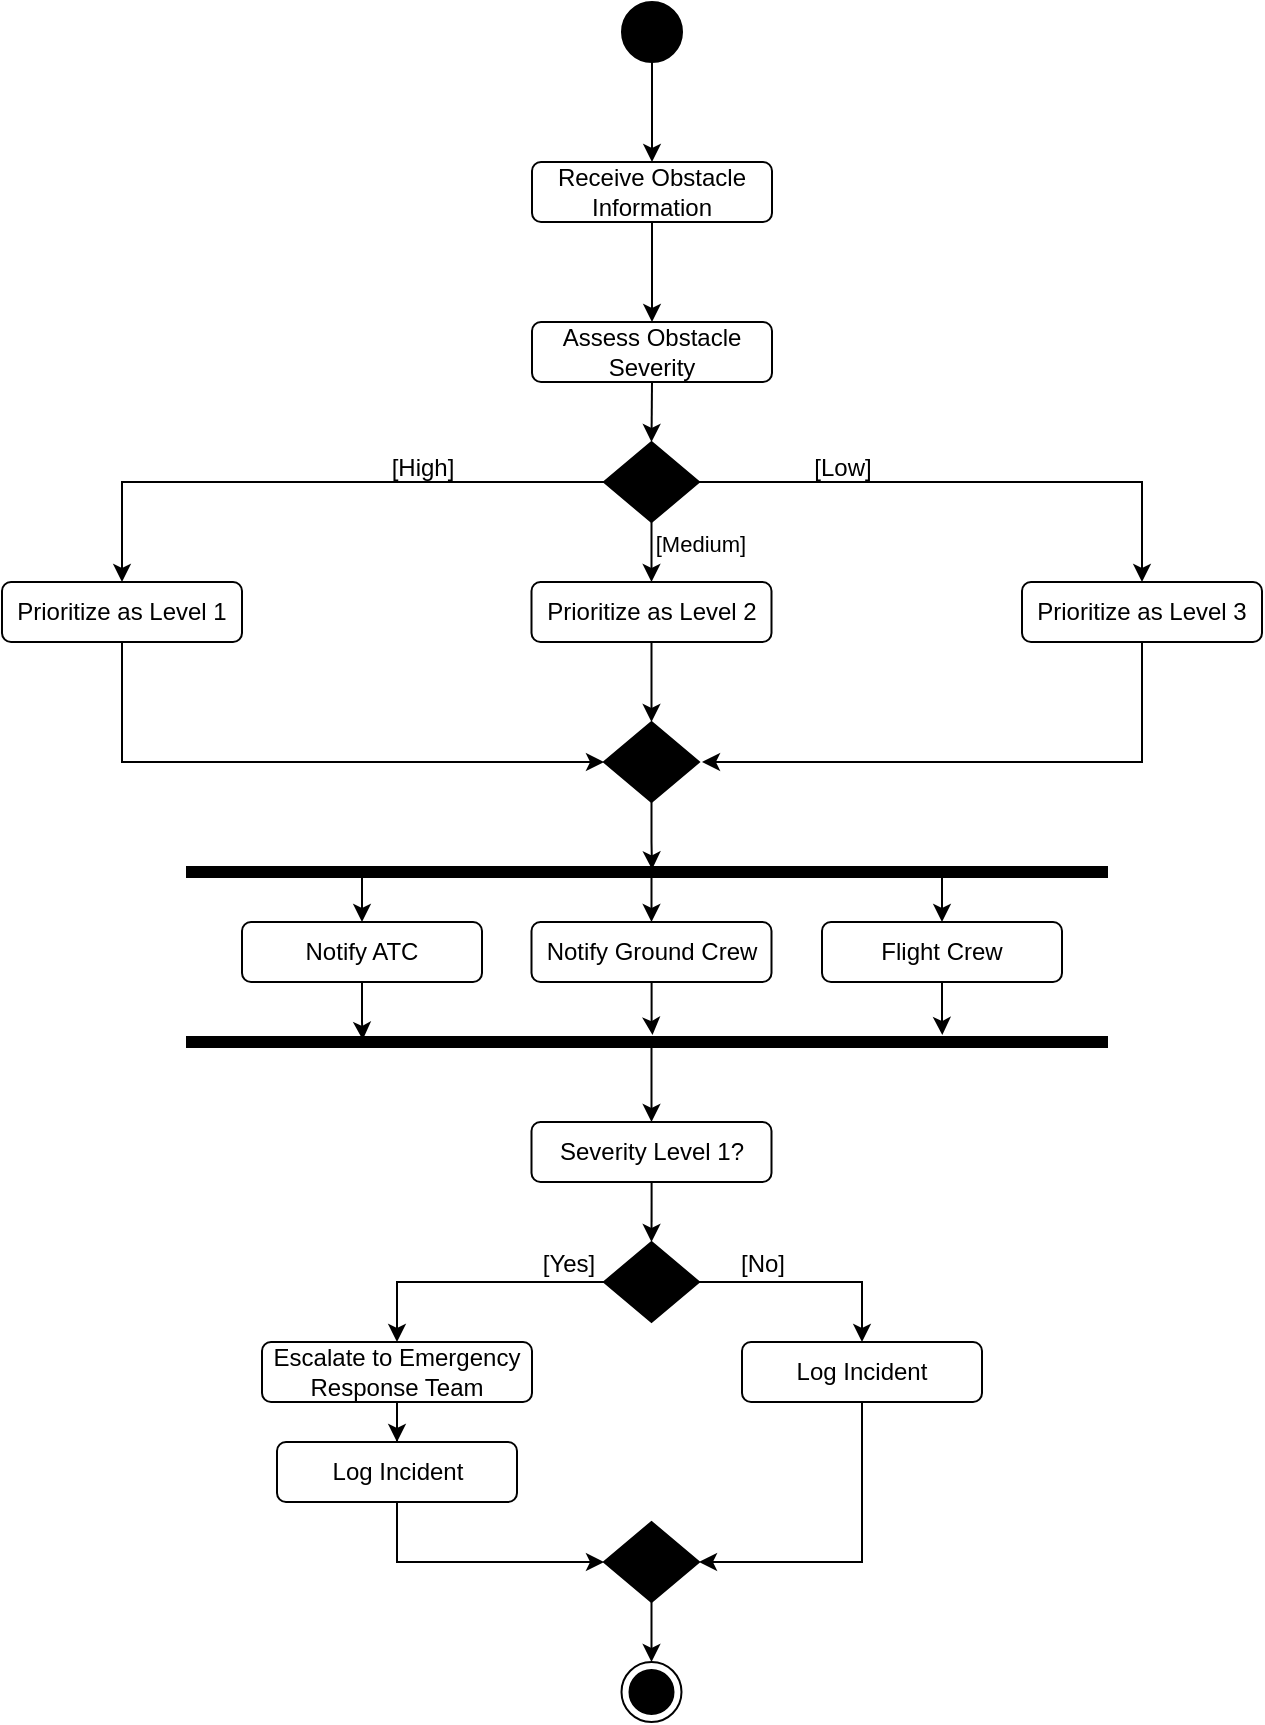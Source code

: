 <mxfile version="24.6.4" type="github">
  <diagram name="Page-1" id="RbYVNUO_0ledPRzvL0do">
    <mxGraphModel dx="1290" dy="522" grid="1" gridSize="10" guides="1" tooltips="1" connect="1" arrows="1" fold="1" page="1" pageScale="1" pageWidth="850" pageHeight="1100" math="0" shadow="0">
      <root>
        <mxCell id="0" />
        <mxCell id="1" parent="0" />
        <mxCell id="DpKn1XdtE9ZYluoUzWwP-1" value="" style="ellipse;fillColor=strokeColor;html=1;" vertex="1" parent="1">
          <mxGeometry x="410" y="1060" width="30" height="30" as="geometry" />
        </mxCell>
        <mxCell id="DpKn1XdtE9ZYluoUzWwP-2" value="" style="endArrow=classic;html=1;rounded=0;exitX=0.5;exitY=1;exitDx=0;exitDy=0;" edge="1" parent="1" source="DpKn1XdtE9ZYluoUzWwP-1">
          <mxGeometry width="50" height="50" relative="1" as="geometry">
            <mxPoint x="750" y="1210" as="sourcePoint" />
            <mxPoint x="425" y="1140" as="targetPoint" />
          </mxGeometry>
        </mxCell>
        <mxCell id="DpKn1XdtE9ZYluoUzWwP-3" style="edgeStyle=orthogonalEdgeStyle;rounded=0;orthogonalLoop=1;jettySize=auto;html=1;entryX=0.5;entryY=0;entryDx=0;entryDy=0;" edge="1" parent="1" source="DpKn1XdtE9ZYluoUzWwP-4" target="DpKn1XdtE9ZYluoUzWwP-6">
          <mxGeometry relative="1" as="geometry">
            <mxPoint x="425" y="1310" as="targetPoint" />
          </mxGeometry>
        </mxCell>
        <mxCell id="DpKn1XdtE9ZYluoUzWwP-4" value="Receive Obstacle Information" style="rounded=1;whiteSpace=wrap;html=1;" vertex="1" parent="1">
          <mxGeometry x="365" y="1140" width="120" height="30" as="geometry" />
        </mxCell>
        <mxCell id="DpKn1XdtE9ZYluoUzWwP-5" style="edgeStyle=orthogonalEdgeStyle;rounded=0;orthogonalLoop=1;jettySize=auto;html=1;exitX=0.5;exitY=1;exitDx=0;exitDy=0;entryX=0.5;entryY=0;entryDx=0;entryDy=0;" edge="1" parent="1" source="DpKn1XdtE9ZYluoUzWwP-6" target="DpKn1XdtE9ZYluoUzWwP-11">
          <mxGeometry relative="1" as="geometry">
            <mxPoint x="425" y="1300" as="targetPoint" />
          </mxGeometry>
        </mxCell>
        <mxCell id="DpKn1XdtE9ZYluoUzWwP-6" value="Assess Obstacle Severity" style="rounded=1;whiteSpace=wrap;html=1;" vertex="1" parent="1">
          <mxGeometry x="365" y="1220" width="120" height="30" as="geometry" />
        </mxCell>
        <mxCell id="DpKn1XdtE9ZYluoUzWwP-7" style="edgeStyle=orthogonalEdgeStyle;rounded=0;orthogonalLoop=1;jettySize=auto;html=1;entryX=0.5;entryY=0;entryDx=0;entryDy=0;" edge="1" parent="1" source="DpKn1XdtE9ZYluoUzWwP-11" target="DpKn1XdtE9ZYluoUzWwP-15">
          <mxGeometry relative="1" as="geometry" />
        </mxCell>
        <mxCell id="DpKn1XdtE9ZYluoUzWwP-8" value="[Medium]" style="edgeLabel;html=1;align=center;verticalAlign=middle;resizable=0;points=[];" vertex="1" connectable="0" parent="DpKn1XdtE9ZYluoUzWwP-7">
          <mxGeometry x="-0.313" y="2" relative="1" as="geometry">
            <mxPoint x="22" as="offset" />
          </mxGeometry>
        </mxCell>
        <mxCell id="DpKn1XdtE9ZYluoUzWwP-9" style="edgeStyle=orthogonalEdgeStyle;rounded=0;orthogonalLoop=1;jettySize=auto;html=1;entryX=0.5;entryY=0;entryDx=0;entryDy=0;" edge="1" parent="1" source="DpKn1XdtE9ZYluoUzWwP-11" target="DpKn1XdtE9ZYluoUzWwP-13">
          <mxGeometry relative="1" as="geometry" />
        </mxCell>
        <mxCell id="DpKn1XdtE9ZYluoUzWwP-10" style="edgeStyle=orthogonalEdgeStyle;rounded=0;orthogonalLoop=1;jettySize=auto;html=1;entryX=0.5;entryY=0;entryDx=0;entryDy=0;" edge="1" parent="1" source="DpKn1XdtE9ZYluoUzWwP-11" target="DpKn1XdtE9ZYluoUzWwP-17">
          <mxGeometry relative="1" as="geometry" />
        </mxCell>
        <mxCell id="DpKn1XdtE9ZYluoUzWwP-11" value="" style="rhombus;fillColor=#000000;" vertex="1" parent="1">
          <mxGeometry x="401" y="1280" width="47.5" height="40" as="geometry" />
        </mxCell>
        <mxCell id="DpKn1XdtE9ZYluoUzWwP-12" style="edgeStyle=orthogonalEdgeStyle;rounded=0;orthogonalLoop=1;jettySize=auto;html=1;entryX=0;entryY=0.5;entryDx=0;entryDy=0;" edge="1" parent="1" source="DpKn1XdtE9ZYluoUzWwP-13" target="DpKn1XdtE9ZYluoUzWwP-21">
          <mxGeometry relative="1" as="geometry">
            <Array as="points">
              <mxPoint x="160" y="1440" />
            </Array>
          </mxGeometry>
        </mxCell>
        <mxCell id="DpKn1XdtE9ZYluoUzWwP-13" value="Prioritize as Level 1" style="rounded=1;whiteSpace=wrap;html=1;" vertex="1" parent="1">
          <mxGeometry x="100" y="1350" width="120" height="30" as="geometry" />
        </mxCell>
        <mxCell id="DpKn1XdtE9ZYluoUzWwP-14" style="edgeStyle=orthogonalEdgeStyle;rounded=0;orthogonalLoop=1;jettySize=auto;html=1;entryX=0.5;entryY=0;entryDx=0;entryDy=0;" edge="1" parent="1" source="DpKn1XdtE9ZYluoUzWwP-15" target="DpKn1XdtE9ZYluoUzWwP-21">
          <mxGeometry relative="1" as="geometry" />
        </mxCell>
        <mxCell id="DpKn1XdtE9ZYluoUzWwP-15" value="Prioritize as Level 2" style="rounded=1;whiteSpace=wrap;html=1;" vertex="1" parent="1">
          <mxGeometry x="364.75" y="1350" width="120" height="30" as="geometry" />
        </mxCell>
        <mxCell id="DpKn1XdtE9ZYluoUzWwP-16" style="edgeStyle=orthogonalEdgeStyle;rounded=0;orthogonalLoop=1;jettySize=auto;html=1;" edge="1" parent="1" source="DpKn1XdtE9ZYluoUzWwP-17">
          <mxGeometry relative="1" as="geometry">
            <mxPoint x="450" y="1440" as="targetPoint" />
            <Array as="points">
              <mxPoint x="670" y="1440" />
            </Array>
          </mxGeometry>
        </mxCell>
        <mxCell id="DpKn1XdtE9ZYluoUzWwP-17" value="Prioritize as Level 3" style="rounded=1;whiteSpace=wrap;html=1;" vertex="1" parent="1">
          <mxGeometry x="610" y="1350" width="120" height="30" as="geometry" />
        </mxCell>
        <mxCell id="DpKn1XdtE9ZYluoUzWwP-18" value="[High]" style="text;html=1;align=center;verticalAlign=middle;resizable=0;points=[];autosize=1;strokeColor=none;fillColor=none;" vertex="1" parent="1">
          <mxGeometry x="285" y="1278" width="50" height="30" as="geometry" />
        </mxCell>
        <mxCell id="DpKn1XdtE9ZYluoUzWwP-19" value="[Low]" style="text;html=1;align=center;verticalAlign=middle;resizable=0;points=[];autosize=1;strokeColor=none;fillColor=none;" vertex="1" parent="1">
          <mxGeometry x="495" y="1278" width="50" height="30" as="geometry" />
        </mxCell>
        <mxCell id="DpKn1XdtE9ZYluoUzWwP-20" value="Notify ATC" style="rounded=1;whiteSpace=wrap;html=1;" vertex="1" parent="1">
          <mxGeometry x="220" y="1520" width="120" height="30" as="geometry" />
        </mxCell>
        <mxCell id="DpKn1XdtE9ZYluoUzWwP-21" value="" style="rhombus;fillColor=#000000;" vertex="1" parent="1">
          <mxGeometry x="401" y="1420" width="47.5" height="40" as="geometry" />
        </mxCell>
        <mxCell id="DpKn1XdtE9ZYluoUzWwP-22" style="edgeStyle=orthogonalEdgeStyle;rounded=0;orthogonalLoop=1;jettySize=auto;html=1;entryX=0.5;entryY=0;entryDx=0;entryDy=0;" edge="1" parent="1" source="DpKn1XdtE9ZYluoUzWwP-25" target="DpKn1XdtE9ZYluoUzWwP-26">
          <mxGeometry relative="1" as="geometry">
            <Array as="points">
              <mxPoint x="420" y="1510" />
              <mxPoint x="420" y="1510" />
            </Array>
          </mxGeometry>
        </mxCell>
        <mxCell id="DpKn1XdtE9ZYluoUzWwP-23" style="edgeStyle=orthogonalEdgeStyle;rounded=0;orthogonalLoop=1;jettySize=auto;html=1;entryX=0.5;entryY=0;entryDx=0;entryDy=0;" edge="1" parent="1" source="DpKn1XdtE9ZYluoUzWwP-25" target="DpKn1XdtE9ZYluoUzWwP-20">
          <mxGeometry relative="1" as="geometry">
            <Array as="points">
              <mxPoint x="280" y="1500" />
              <mxPoint x="280" y="1500" />
            </Array>
          </mxGeometry>
        </mxCell>
        <mxCell id="DpKn1XdtE9ZYluoUzWwP-24" style="edgeStyle=orthogonalEdgeStyle;rounded=0;orthogonalLoop=1;jettySize=auto;html=1;entryX=0.5;entryY=0;entryDx=0;entryDy=0;" edge="1" parent="1" source="DpKn1XdtE9ZYluoUzWwP-25" target="DpKn1XdtE9ZYluoUzWwP-27">
          <mxGeometry relative="1" as="geometry">
            <Array as="points">
              <mxPoint x="570" y="1510" />
              <mxPoint x="570" y="1510" />
            </Array>
          </mxGeometry>
        </mxCell>
        <mxCell id="DpKn1XdtE9ZYluoUzWwP-25" value="" style="html=1;points=[];perimeter=orthogonalPerimeter;fillColor=strokeColor;rotation=-90;" vertex="1" parent="1">
          <mxGeometry x="420" y="1265" width="5" height="460" as="geometry" />
        </mxCell>
        <mxCell id="DpKn1XdtE9ZYluoUzWwP-26" value="Notify Ground Crew" style="rounded=1;whiteSpace=wrap;html=1;" vertex="1" parent="1">
          <mxGeometry x="364.75" y="1520" width="120" height="30" as="geometry" />
        </mxCell>
        <mxCell id="DpKn1XdtE9ZYluoUzWwP-27" value="Flight Crew" style="rounded=1;whiteSpace=wrap;html=1;" vertex="1" parent="1">
          <mxGeometry x="510" y="1520" width="120" height="30" as="geometry" />
        </mxCell>
        <mxCell id="DpKn1XdtE9ZYluoUzWwP-28" style="edgeStyle=orthogonalEdgeStyle;rounded=0;orthogonalLoop=1;jettySize=auto;html=1;entryX=0.764;entryY=0.507;entryDx=0;entryDy=0;entryPerimeter=0;" edge="1" parent="1" source="DpKn1XdtE9ZYluoUzWwP-21" target="DpKn1XdtE9ZYluoUzWwP-25">
          <mxGeometry relative="1" as="geometry">
            <Array as="points">
              <mxPoint x="425" y="1480" />
              <mxPoint x="425" y="1480" />
              <mxPoint x="425" y="1494" />
            </Array>
          </mxGeometry>
        </mxCell>
        <mxCell id="DpKn1XdtE9ZYluoUzWwP-29" style="edgeStyle=orthogonalEdgeStyle;rounded=0;orthogonalLoop=1;jettySize=auto;html=1;entryX=0.5;entryY=0;entryDx=0;entryDy=0;" edge="1" parent="1" source="DpKn1XdtE9ZYluoUzWwP-30" target="DpKn1XdtE9ZYluoUzWwP-35">
          <mxGeometry relative="1" as="geometry">
            <Array as="points">
              <mxPoint x="425" y="1590" />
              <mxPoint x="425" y="1590" />
            </Array>
          </mxGeometry>
        </mxCell>
        <mxCell id="DpKn1XdtE9ZYluoUzWwP-30" value="" style="html=1;points=[];perimeter=orthogonalPerimeter;fillColor=strokeColor;rotation=-90;" vertex="1" parent="1">
          <mxGeometry x="420" y="1350" width="5" height="460" as="geometry" />
        </mxCell>
        <mxCell id="DpKn1XdtE9ZYluoUzWwP-31" style="edgeStyle=orthogonalEdgeStyle;rounded=0;orthogonalLoop=1;jettySize=auto;html=1;entryX=0.713;entryY=0.191;entryDx=0;entryDy=0;entryPerimeter=0;" edge="1" parent="1" source="DpKn1XdtE9ZYluoUzWwP-20" target="DpKn1XdtE9ZYluoUzWwP-30">
          <mxGeometry relative="1" as="geometry" />
        </mxCell>
        <mxCell id="DpKn1XdtE9ZYluoUzWwP-32" style="edgeStyle=orthogonalEdgeStyle;rounded=0;orthogonalLoop=1;jettySize=auto;html=1;entryX=1.2;entryY=0.506;entryDx=0;entryDy=0;entryPerimeter=0;" edge="1" parent="1" source="DpKn1XdtE9ZYluoUzWwP-26" target="DpKn1XdtE9ZYluoUzWwP-30">
          <mxGeometry relative="1" as="geometry" />
        </mxCell>
        <mxCell id="DpKn1XdtE9ZYluoUzWwP-33" style="edgeStyle=orthogonalEdgeStyle;rounded=0;orthogonalLoop=1;jettySize=auto;html=1;entryX=1.2;entryY=0.821;entryDx=0;entryDy=0;entryPerimeter=0;" edge="1" parent="1" source="DpKn1XdtE9ZYluoUzWwP-27" target="DpKn1XdtE9ZYluoUzWwP-30">
          <mxGeometry relative="1" as="geometry" />
        </mxCell>
        <mxCell id="DpKn1XdtE9ZYluoUzWwP-34" style="edgeStyle=orthogonalEdgeStyle;rounded=0;orthogonalLoop=1;jettySize=auto;html=1;entryX=0.5;entryY=0;entryDx=0;entryDy=0;" edge="1" parent="1" source="DpKn1XdtE9ZYluoUzWwP-35" target="DpKn1XdtE9ZYluoUzWwP-38">
          <mxGeometry relative="1" as="geometry" />
        </mxCell>
        <mxCell id="DpKn1XdtE9ZYluoUzWwP-35" value="Severity Level 1?" style="rounded=1;whiteSpace=wrap;html=1;" vertex="1" parent="1">
          <mxGeometry x="364.75" y="1620" width="120" height="30" as="geometry" />
        </mxCell>
        <mxCell id="DpKn1XdtE9ZYluoUzWwP-36" style="edgeStyle=orthogonalEdgeStyle;rounded=0;orthogonalLoop=1;jettySize=auto;html=1;entryX=0.5;entryY=0;entryDx=0;entryDy=0;" edge="1" parent="1" source="DpKn1XdtE9ZYluoUzWwP-38" target="DpKn1XdtE9ZYluoUzWwP-40">
          <mxGeometry relative="1" as="geometry" />
        </mxCell>
        <mxCell id="DpKn1XdtE9ZYluoUzWwP-37" style="edgeStyle=orthogonalEdgeStyle;rounded=0;orthogonalLoop=1;jettySize=auto;html=1;entryX=0.5;entryY=0;entryDx=0;entryDy=0;" edge="1" parent="1" source="DpKn1XdtE9ZYluoUzWwP-38" target="DpKn1XdtE9ZYluoUzWwP-42">
          <mxGeometry relative="1" as="geometry" />
        </mxCell>
        <mxCell id="DpKn1XdtE9ZYluoUzWwP-38" value="" style="rhombus;fillColor=#000000;" vertex="1" parent="1">
          <mxGeometry x="401" y="1680" width="47.5" height="40" as="geometry" />
        </mxCell>
        <mxCell id="DpKn1XdtE9ZYluoUzWwP-39" style="edgeStyle=orthogonalEdgeStyle;rounded=0;orthogonalLoop=1;jettySize=auto;html=1;entryX=0.5;entryY=0;entryDx=0;entryDy=0;" edge="1" parent="1" source="DpKn1XdtE9ZYluoUzWwP-40" target="DpKn1XdtE9ZYluoUzWwP-44">
          <mxGeometry relative="1" as="geometry" />
        </mxCell>
        <mxCell id="DpKn1XdtE9ZYluoUzWwP-40" value="Escalate to Emergency Response Team" style="rounded=1;whiteSpace=wrap;html=1;" vertex="1" parent="1">
          <mxGeometry x="230" y="1730" width="135" height="30" as="geometry" />
        </mxCell>
        <mxCell id="DpKn1XdtE9ZYluoUzWwP-41" style="edgeStyle=orthogonalEdgeStyle;rounded=0;orthogonalLoop=1;jettySize=auto;html=1;entryX=1;entryY=0.5;entryDx=0;entryDy=0;" edge="1" parent="1" source="DpKn1XdtE9ZYluoUzWwP-42" target="DpKn1XdtE9ZYluoUzWwP-46">
          <mxGeometry relative="1" as="geometry">
            <Array as="points">
              <mxPoint x="530" y="1840" />
            </Array>
          </mxGeometry>
        </mxCell>
        <mxCell id="DpKn1XdtE9ZYluoUzWwP-42" value="Log Incident" style="rounded=1;whiteSpace=wrap;html=1;" vertex="1" parent="1">
          <mxGeometry x="470" y="1730" width="120" height="30" as="geometry" />
        </mxCell>
        <mxCell id="DpKn1XdtE9ZYluoUzWwP-43" style="edgeStyle=orthogonalEdgeStyle;rounded=0;orthogonalLoop=1;jettySize=auto;html=1;entryX=0;entryY=0.5;entryDx=0;entryDy=0;exitX=0.5;exitY=1;exitDx=0;exitDy=0;" edge="1" parent="1" source="DpKn1XdtE9ZYluoUzWwP-44" target="DpKn1XdtE9ZYluoUzWwP-46">
          <mxGeometry relative="1" as="geometry" />
        </mxCell>
        <mxCell id="DpKn1XdtE9ZYluoUzWwP-44" value="Log Incident" style="rounded=1;whiteSpace=wrap;html=1;" vertex="1" parent="1">
          <mxGeometry x="237.5" y="1780" width="120" height="30" as="geometry" />
        </mxCell>
        <mxCell id="DpKn1XdtE9ZYluoUzWwP-45" style="edgeStyle=orthogonalEdgeStyle;rounded=0;orthogonalLoop=1;jettySize=auto;html=1;entryX=0.5;entryY=0;entryDx=0;entryDy=0;" edge="1" parent="1" source="DpKn1XdtE9ZYluoUzWwP-46" target="DpKn1XdtE9ZYluoUzWwP-47">
          <mxGeometry relative="1" as="geometry" />
        </mxCell>
        <mxCell id="DpKn1XdtE9ZYluoUzWwP-46" value="" style="rhombus;fillColor=#000000;" vertex="1" parent="1">
          <mxGeometry x="401" y="1820" width="47.5" height="40" as="geometry" />
        </mxCell>
        <mxCell id="DpKn1XdtE9ZYluoUzWwP-47" value="" style="ellipse;html=1;shape=endState;fillColor=strokeColor;" vertex="1" parent="1">
          <mxGeometry x="409.75" y="1890" width="30" height="30" as="geometry" />
        </mxCell>
        <mxCell id="DpKn1XdtE9ZYluoUzWwP-48" value="[No]" style="text;html=1;align=center;verticalAlign=middle;resizable=0;points=[];autosize=1;strokeColor=none;fillColor=none;" vertex="1" parent="1">
          <mxGeometry x="455" y="1676" width="50" height="30" as="geometry" />
        </mxCell>
        <mxCell id="DpKn1XdtE9ZYluoUzWwP-49" value="[Yes]" style="text;html=1;align=center;verticalAlign=middle;resizable=0;points=[];autosize=1;strokeColor=none;fillColor=none;" vertex="1" parent="1">
          <mxGeometry x="357.5" y="1676" width="50" height="30" as="geometry" />
        </mxCell>
      </root>
    </mxGraphModel>
  </diagram>
</mxfile>
